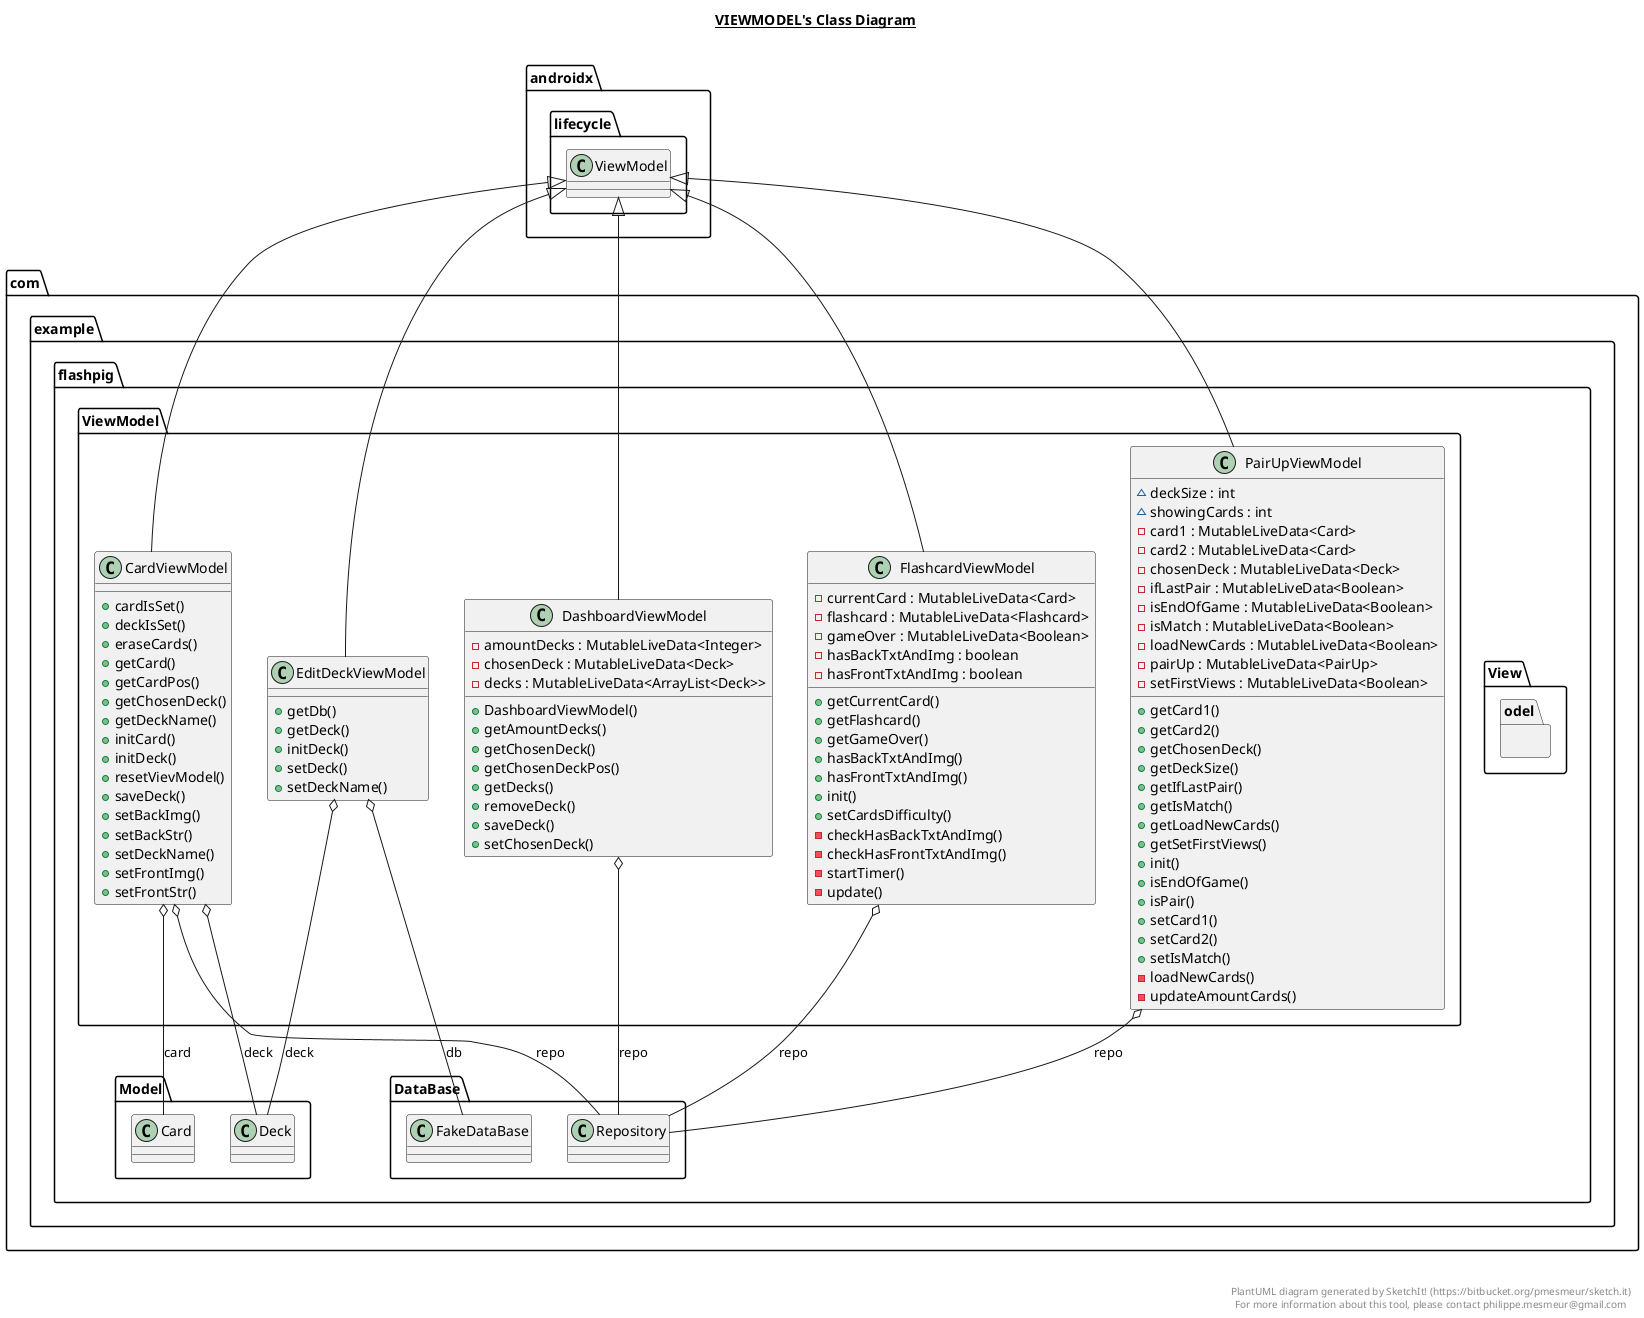 @startuml

title __VIEWMODEL's Class Diagram__\n

  namespace com.example.flashpig {
    namespace View {
      namespace odel {
        class com.example.flashpig.ViewModel.CardViewModel {
            + cardIsSet()
            + deckIsSet()
            + eraseCards()
            + getCard()
            + getCardPos()
            + getChosenDeck()
            + getDeckName()
            + initCard()
            + initDeck()
            + resetVievModel()
            + saveDeck()
            + setBackImg()
            + setBackStr()
            + setDeckName()
            + setFrontImg()
            + setFrontStr()
        }
      }
    }
  }
  

  namespace com.example.flashpig {
    namespace View {
      namespace odel {
        class com.example.flashpig.ViewModel.DashboardViewModel {
            - amountDecks : MutableLiveData<Integer>
            - chosenDeck : MutableLiveData<Deck>
            - decks : MutableLiveData<ArrayList<Deck>>
            + DashboardViewModel()
            + getAmountDecks()
            + getChosenDeck()
            + getChosenDeckPos()
            + getDecks()
            + removeDeck()
            + saveDeck()
            + setChosenDeck()
        }
      }
    }
  }
  

  namespace com.example.flashpig {
    namespace View {
      namespace odel {
        class com.example.flashpig.ViewModel.EditDeckViewModel {
            + getDb()
            + getDeck()
            + initDeck()
            + setDeck()
            + setDeckName()
        }
      }
    }
  }
  

  namespace com.example.flashpig {
    namespace View {
      namespace odel {
        class com.example.flashpig.ViewModel.FlashcardViewModel {
            - currentCard : MutableLiveData<Card>
            - flashcard : MutableLiveData<Flashcard>
            - gameOver : MutableLiveData<Boolean>
            - hasBackTxtAndImg : boolean
            - hasFrontTxtAndImg : boolean
            + getCurrentCard()
            + getFlashcard()
            + getGameOver()
            + hasBackTxtAndImg()
            + hasFrontTxtAndImg()
            + init()
            + setCardsDifficulty()
            - checkHasBackTxtAndImg()
            - checkHasFrontTxtAndImg()
            - startTimer()
            - update()
        }
      }
    }
  }
  

  namespace com.example.flashpig {
    namespace View {
      namespace odel {
        class com.example.flashpig.ViewModel.PairUpViewModel {
            ~ deckSize : int
            ~ showingCards : int
            - card1 : MutableLiveData<Card>
            - card2 : MutableLiveData<Card>
            - chosenDeck : MutableLiveData<Deck>
            - ifLastPair : MutableLiveData<Boolean>
            - isEndOfGame : MutableLiveData<Boolean>
            - isMatch : MutableLiveData<Boolean>
            - loadNewCards : MutableLiveData<Boolean>
            - pairUp : MutableLiveData<PairUp>
            - setFirstViews : MutableLiveData<Boolean>
            + getCard1()
            + getCard2()
            + getChosenDeck()
            + getDeckSize()
            + getIfLastPair()
            + getIsMatch()
            + getLoadNewCards()
            + getSetFirstViews()
            + init()
            + isEndOfGame()
            + isPair()
            + setCard1()
            + setCard2()
            + setIsMatch()
            - loadNewCards()
            - updateAmountCards()
        }
      }
    }
  }
  

  com.example.flashpig.ViewModel.CardViewModel -up-|> androidx.lifecycle.ViewModel
  com.example.flashpig.ViewModel.CardViewModel o-- com.example.flashpig.Model.Card : card
  com.example.flashpig.ViewModel.CardViewModel o-- com.example.flashpig.Model.Deck : deck
  com.example.flashpig.ViewModel.CardViewModel o-- com.example.flashpig.DataBase.Repository : repo
  com.example.flashpig.ViewModel.DashboardViewModel -up-|> androidx.lifecycle.ViewModel
  com.example.flashpig.ViewModel.DashboardViewModel o-- com.example.flashpig.DataBase.Repository : repo
  com.example.flashpig.ViewModel.EditDeckViewModel -up-|> androidx.lifecycle.ViewModel
  com.example.flashpig.ViewModel.EditDeckViewModel o-- com.example.flashpig.DataBase.FakeDataBase : db
  com.example.flashpig.ViewModel.EditDeckViewModel o-- com.example.flashpig.Model.Deck : deck
  com.example.flashpig.ViewModel.FlashcardViewModel -up-|> androidx.lifecycle.ViewModel
  com.example.flashpig.ViewModel.FlashcardViewModel o-- com.example.flashpig.DataBase.Repository : repo
  com.example.flashpig.ViewModel.PairUpViewModel -up-|> androidx.lifecycle.ViewModel
  com.example.flashpig.ViewModel.PairUpViewModel o-- com.example.flashpig.DataBase.Repository : repo


right footer


PlantUML diagram generated by SketchIt! (https://bitbucket.org/pmesmeur/sketch.it)
For more information about this tool, please contact philippe.mesmeur@gmail.com
endfooter

@enduml

